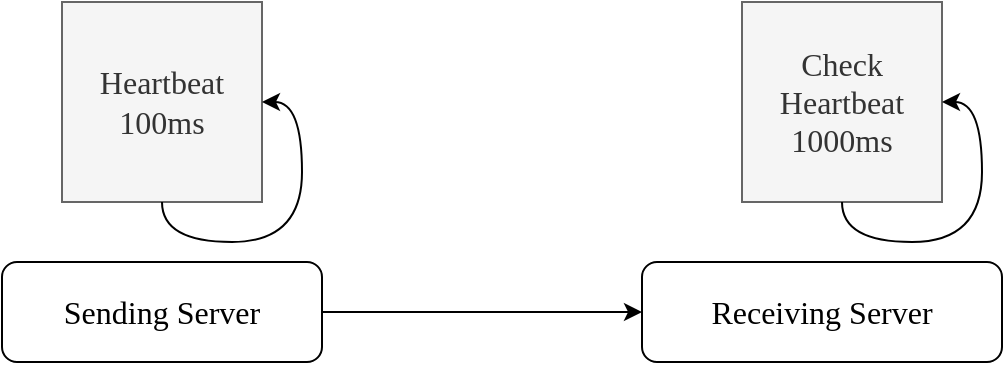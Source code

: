 <mxfile version="20.2.1" type="embed"><diagram id="BAWFoP351a168SBYy9GQ" name="Page-1"><mxGraphModel dx="1746" dy="1119" grid="1" gridSize="10" guides="1" tooltips="1" connect="1" arrows="1" fold="1" page="1" pageScale="1" pageWidth="850" pageHeight="1100" math="0" shadow="0"><root><mxCell id="0"/><mxCell id="1" parent="0"/><mxCell id="4" style="edgeStyle=orthogonalEdgeStyle;rounded=0;orthogonalLoop=1;jettySize=auto;html=1;exitX=1;exitY=0.5;exitDx=0;exitDy=0;fontFamily=Fira Code Retina;fontSize=16;" edge="1" parent="1" source="2" target="3"><mxGeometry relative="1" as="geometry"/></mxCell><mxCell id="2" value="Sending Server" style="rounded=1;whiteSpace=wrap;html=1;fontSize=16;fontFamily=Fira Code Retina;" vertex="1" parent="1"><mxGeometry x="120" y="340" width="160" height="50" as="geometry"/></mxCell><mxCell id="3" value="Receiving Server" style="rounded=1;whiteSpace=wrap;html=1;fontSize=16;fontFamily=Fira Code Retina;" vertex="1" parent="1"><mxGeometry x="440" y="340" width="180" height="50" as="geometry"/></mxCell><mxCell id="6" value="Heartbeat&lt;br&gt;100ms" style="whiteSpace=wrap;html=1;aspect=fixed;fontFamily=Fira Code Retina;fontSize=16;fillColor=#f5f5f5;fontColor=#333333;strokeColor=#666666;" vertex="1" parent="1"><mxGeometry x="150" y="210" width="100" height="100" as="geometry"/></mxCell><mxCell id="7" value="Check&lt;br&gt;Heartbeat&lt;br&gt;1000ms" style="whiteSpace=wrap;html=1;aspect=fixed;fontFamily=Fira Code Retina;fontSize=16;fillColor=#f5f5f5;fontColor=#333333;strokeColor=#666666;" vertex="1" parent="1"><mxGeometry x="490" y="210" width="100" height="100" as="geometry"/></mxCell><mxCell id="8" style="edgeStyle=orthogonalEdgeStyle;rounded=0;orthogonalLoop=1;jettySize=auto;html=1;exitX=0.5;exitY=1;exitDx=0;exitDy=0;entryX=1;entryY=0.5;entryDx=0;entryDy=0;fontFamily=Fira Code Retina;fontSize=16;curved=1;" edge="1" parent="1" source="7" target="7"><mxGeometry relative="1" as="geometry"/></mxCell><mxCell id="9" style="edgeStyle=orthogonalEdgeStyle;curved=1;rounded=0;orthogonalLoop=1;jettySize=auto;html=1;exitX=0.5;exitY=1;exitDx=0;exitDy=0;entryX=1;entryY=0.5;entryDx=0;entryDy=0;fontFamily=Fira Code Retina;fontSize=16;" edge="1" parent="1" source="6" target="6"><mxGeometry relative="1" as="geometry"/></mxCell></root></mxGraphModel></diagram></mxfile>